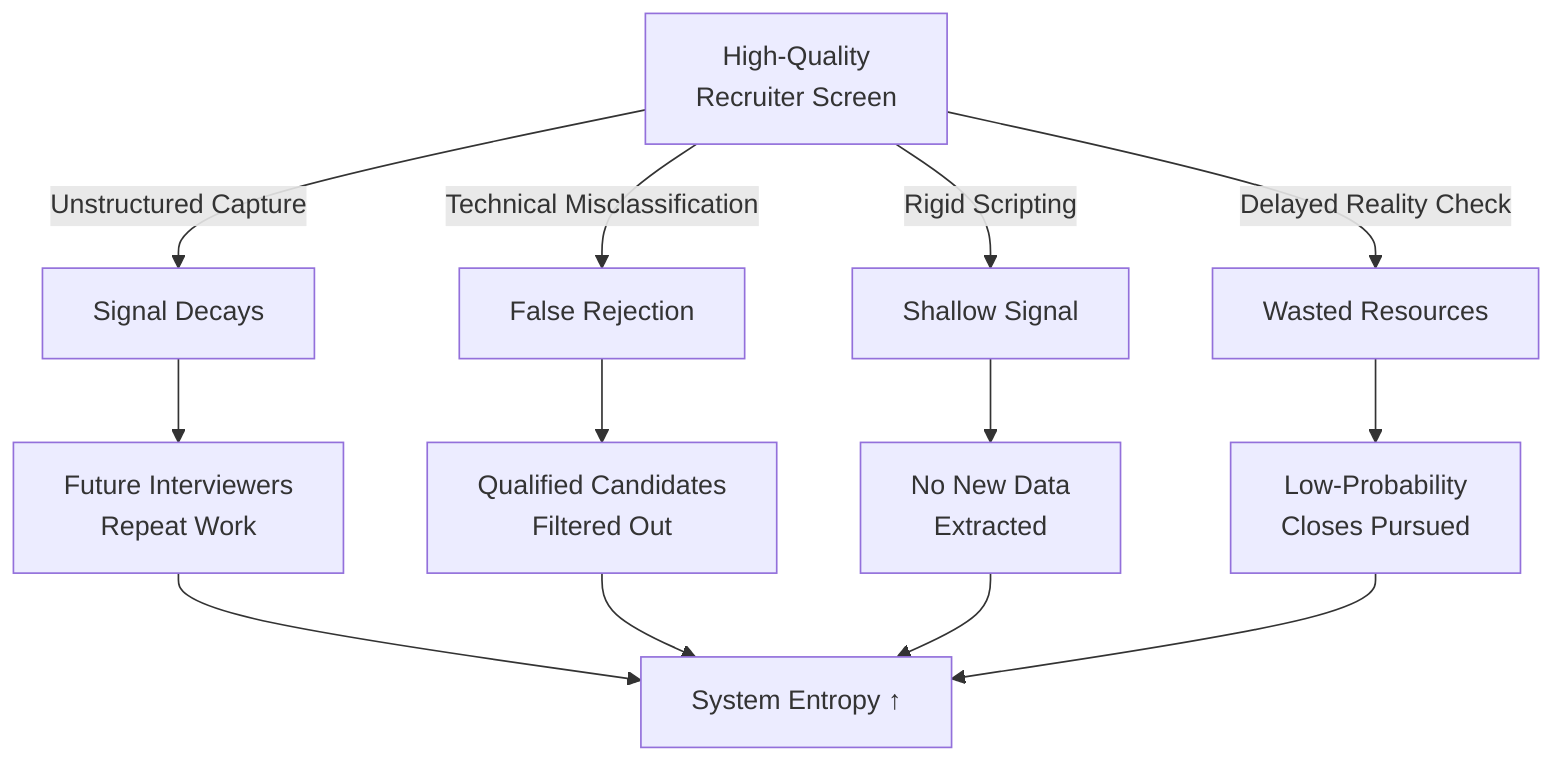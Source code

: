 flowchart TD
    A["High-Quality<br>Recruiter Screen"] -->|Unstructured Capture| B["Signal Decays"]
    A -->|Technical Misclassification| C["False Rejection"]
    A -->|Rigid Scripting| D["Shallow Signal"]
    A -->|Delayed Reality Check| E["Wasted Resources"]
    B --> F["Future Interviewers<br>Repeat Work"]
    C --> G["Qualified Candidates<br>Filtered Out"]
    D --> H["No New Data<br>Extracted"]
    E --> I["Low-Probability<br>Closes Pursued"]
    F --> J["System Entropy ↑"]
    G --> J
    H --> J
    I --> J